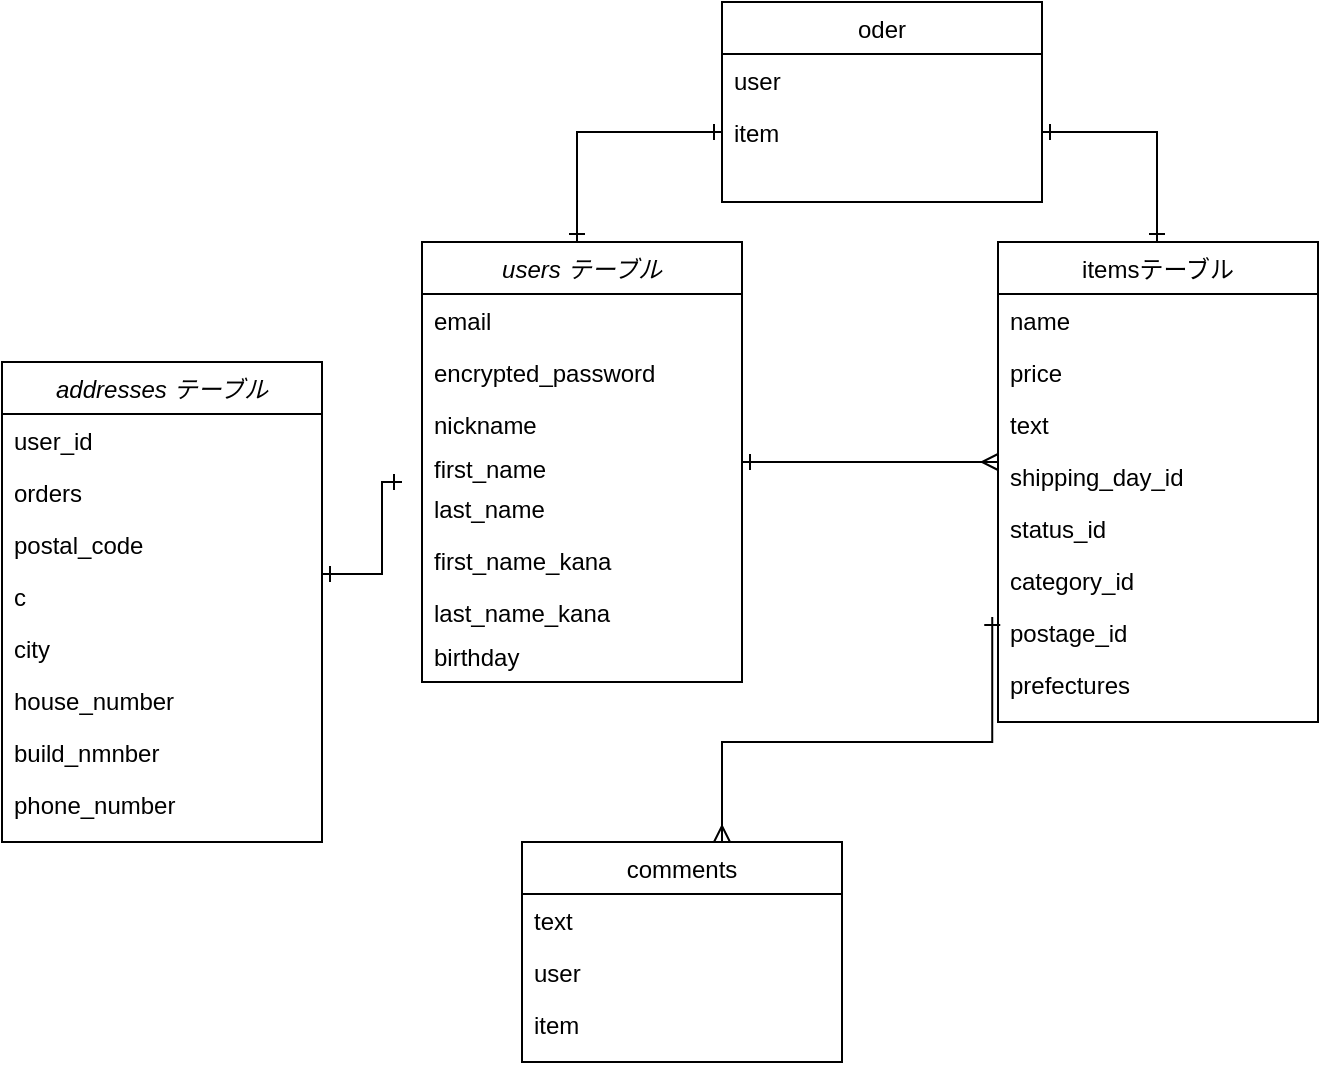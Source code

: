 <mxfile>
    <diagram id="UaRfNkEebDCC0fpTns_X" name="ページ1">
        <mxGraphModel dx="1149" dy="807" grid="1" gridSize="10" guides="1" tooltips="1" connect="1" arrows="1" fold="1" page="1" pageScale="1" pageWidth="827" pageHeight="1169" math="0" shadow="0">
            <root>
                <mxCell id="0"/>
                <mxCell id="1" parent="0"/>
                <mxCell id="105" value="users テーブル" style="swimlane;fontStyle=2;align=center;verticalAlign=top;childLayout=stackLayout;horizontal=1;startSize=26;horizontalStack=0;resizeParent=1;resizeLast=0;collapsible=1;marginBottom=0;rounded=0;shadow=0;strokeWidth=1;" vertex="1" parent="1">
                    <mxGeometry x="220" y="120" width="160" height="220" as="geometry">
                        <mxRectangle x="230" y="140" width="160" height="26" as="alternateBounds"/>
                    </mxGeometry>
                </mxCell>
                <mxCell id="106" value="email" style="text;align=left;verticalAlign=top;spacingLeft=4;spacingRight=4;overflow=hidden;rotatable=0;points=[[0,0.5],[1,0.5]];portConstraint=eastwest;" vertex="1" parent="105">
                    <mxGeometry y="26" width="160" height="26" as="geometry"/>
                </mxCell>
                <mxCell id="107" value="encrypted_password" style="text;align=left;verticalAlign=top;spacingLeft=4;spacingRight=4;overflow=hidden;rotatable=0;points=[[0,0.5],[1,0.5]];portConstraint=eastwest;rounded=0;shadow=0;html=0;" vertex="1" parent="105">
                    <mxGeometry y="52" width="160" height="26" as="geometry"/>
                </mxCell>
                <mxCell id="108" value="nickname" style="text;align=left;verticalAlign=top;spacingLeft=4;spacingRight=4;overflow=hidden;rotatable=0;points=[[0,0.5],[1,0.5]];portConstraint=eastwest;rounded=0;shadow=0;html=0;" vertex="1" parent="105">
                    <mxGeometry y="78" width="160" height="26" as="geometry"/>
                </mxCell>
                <mxCell id="109" value="comments" style="swimlane;fontStyle=0;align=center;verticalAlign=top;childLayout=stackLayout;horizontal=1;startSize=26;horizontalStack=0;resizeParent=1;resizeLast=0;collapsible=1;marginBottom=0;rounded=0;shadow=0;strokeWidth=1;" vertex="1" parent="1">
                    <mxGeometry x="270" y="420" width="160" height="110" as="geometry">
                        <mxRectangle x="340" y="380" width="170" height="26" as="alternateBounds"/>
                    </mxGeometry>
                </mxCell>
                <mxCell id="110" value="text" style="text;align=left;verticalAlign=top;spacingLeft=4;spacingRight=4;overflow=hidden;rotatable=0;points=[[0,0.5],[1,0.5]];portConstraint=eastwest;" vertex="1" parent="109">
                    <mxGeometry y="26" width="160" height="26" as="geometry"/>
                </mxCell>
                <mxCell id="111" value="user" style="text;align=left;verticalAlign=top;spacingLeft=4;spacingRight=4;overflow=hidden;rotatable=0;points=[[0,0.5],[1,0.5]];portConstraint=eastwest;" vertex="1" parent="109">
                    <mxGeometry y="52" width="160" height="26" as="geometry"/>
                </mxCell>
                <mxCell id="112" value="item" style="text;align=left;verticalAlign=top;spacingLeft=4;spacingRight=4;overflow=hidden;rotatable=0;points=[[0,0.5],[1,0.5]];portConstraint=eastwest;" vertex="1" parent="109">
                    <mxGeometry y="78" width="160" height="26" as="geometry"/>
                </mxCell>
                <mxCell id="113" value="itemsテーブル" style="swimlane;fontStyle=0;align=center;verticalAlign=top;childLayout=stackLayout;horizontal=1;startSize=26;horizontalStack=0;resizeParent=1;resizeLast=0;collapsible=1;marginBottom=0;rounded=0;shadow=0;strokeWidth=1;" vertex="1" parent="1">
                    <mxGeometry x="508" y="120" width="160" height="240" as="geometry">
                        <mxRectangle x="550" y="140" width="160" height="26" as="alternateBounds"/>
                    </mxGeometry>
                </mxCell>
                <mxCell id="114" value="name" style="text;align=left;verticalAlign=top;spacingLeft=4;spacingRight=4;overflow=hidden;rotatable=0;points=[[0,0.5],[1,0.5]];portConstraint=eastwest;" vertex="1" parent="113">
                    <mxGeometry y="26" width="160" height="26" as="geometry"/>
                </mxCell>
                <mxCell id="116" value="price" style="text;align=left;verticalAlign=top;spacingLeft=4;spacingRight=4;overflow=hidden;rotatable=0;points=[[0,0.5],[1,0.5]];portConstraint=eastwest;rounded=0;shadow=0;html=0;" vertex="1" parent="113">
                    <mxGeometry y="52" width="160" height="26" as="geometry"/>
                </mxCell>
                <mxCell id="117" value="text" style="text;align=left;verticalAlign=top;spacingLeft=4;spacingRight=4;overflow=hidden;rotatable=0;points=[[0,0.5],[1,0.5]];portConstraint=eastwest;rounded=0;shadow=0;html=0;" vertex="1" parent="113">
                    <mxGeometry y="78" width="160" height="26" as="geometry"/>
                </mxCell>
                <mxCell id="118" value="shipping_day_id" style="text;align=left;verticalAlign=top;spacingLeft=4;spacingRight=4;overflow=hidden;rotatable=0;points=[[0,0.5],[1,0.5]];portConstraint=eastwest;rounded=0;shadow=0;html=0;" vertex="1" parent="113">
                    <mxGeometry y="104" width="160" height="26" as="geometry"/>
                </mxCell>
                <mxCell id="119" value="status_id" style="text;align=left;verticalAlign=top;spacingLeft=4;spacingRight=4;overflow=hidden;rotatable=0;points=[[0,0.5],[1,0.5]];portConstraint=eastwest;rounded=0;shadow=0;html=0;" vertex="1" parent="113">
                    <mxGeometry y="130" width="160" height="26" as="geometry"/>
                </mxCell>
                <mxCell id="120" value="category_id" style="text;align=left;verticalAlign=top;spacingLeft=4;spacingRight=4;overflow=hidden;rotatable=0;points=[[0,0.5],[1,0.5]];portConstraint=eastwest;" vertex="1" parent="113">
                    <mxGeometry y="156" width="160" height="26" as="geometry"/>
                </mxCell>
                <mxCell id="122" value="postage_id" style="text;align=left;verticalAlign=top;spacingLeft=4;spacingRight=4;overflow=hidden;rotatable=0;points=[[0,0.5],[1,0.5]];portConstraint=eastwest;rounded=0;shadow=0;html=0;" vertex="1" parent="113">
                    <mxGeometry y="182" width="160" height="26" as="geometry"/>
                </mxCell>
                <mxCell id="142" value="prefectures" style="text;align=left;verticalAlign=top;spacingLeft=4;spacingRight=4;overflow=hidden;rotatable=0;points=[[0,0.5],[1,0.5]];portConstraint=eastwest;rounded=0;shadow=0;html=0;" vertex="1" parent="113">
                    <mxGeometry y="208" width="160" height="26" as="geometry"/>
                </mxCell>
                <mxCell id="124" value="" style="endArrow=ERmany;shadow=0;strokeWidth=1;rounded=0;endFill=0;edgeStyle=elbowEdgeStyle;elbow=vertical;startArrow=ERone;startFill=0;" edge="1" parent="1" source="105" target="113">
                    <mxGeometry x="0.5" y="41" relative="1" as="geometry">
                        <mxPoint x="380" y="192" as="sourcePoint"/>
                        <mxPoint x="540" y="192" as="targetPoint"/>
                        <mxPoint x="-40" y="32" as="offset"/>
                    </mxGeometry>
                </mxCell>
                <mxCell id="125" value="addresses テーブル" style="swimlane;fontStyle=2;align=center;verticalAlign=top;childLayout=stackLayout;horizontal=1;startSize=26;horizontalStack=0;resizeParent=1;resizeLast=0;collapsible=1;marginBottom=0;rounded=0;shadow=0;strokeWidth=1;" vertex="1" parent="1">
                    <mxGeometry x="10" y="180" width="160" height="240" as="geometry">
                        <mxRectangle x="230" y="140" width="160" height="26" as="alternateBounds"/>
                    </mxGeometry>
                </mxCell>
                <mxCell id="127" value="user_id" style="text;align=left;verticalAlign=top;spacingLeft=4;spacingRight=4;overflow=hidden;rotatable=0;points=[[0,0.5],[1,0.5]];portConstraint=eastwest;rounded=0;shadow=0;html=0;" vertex="1" parent="125">
                    <mxGeometry y="26" width="160" height="26" as="geometry"/>
                </mxCell>
                <mxCell id="143" value="orders" style="text;align=left;verticalAlign=top;spacingLeft=4;spacingRight=4;overflow=hidden;rotatable=0;points=[[0,0.5],[1,0.5]];portConstraint=eastwest;rounded=0;shadow=0;html=0;" vertex="1" parent="125">
                    <mxGeometry y="52" width="160" height="26" as="geometry"/>
                </mxCell>
                <mxCell id="128" value="postal_code" style="text;align=left;verticalAlign=top;spacingLeft=4;spacingRight=4;overflow=hidden;rotatable=0;points=[[0,0.5],[1,0.5]];portConstraint=eastwest;rounded=0;shadow=0;html=0;" vertex="1" parent="125">
                    <mxGeometry y="78" width="160" height="26" as="geometry"/>
                </mxCell>
                <mxCell id="144" value="c" style="text;align=left;verticalAlign=top;spacingLeft=4;spacingRight=4;overflow=hidden;rotatable=0;points=[[0,0.5],[1,0.5]];portConstraint=eastwest;rounded=0;shadow=0;html=0;" vertex="1" parent="125">
                    <mxGeometry y="104" width="160" height="26" as="geometry"/>
                </mxCell>
                <mxCell id="135" value="city" style="text;align=left;verticalAlign=top;spacingLeft=4;spacingRight=4;overflow=hidden;rotatable=0;points=[[0,0.5],[1,0.5]];portConstraint=eastwest;rounded=0;shadow=0;html=0;" vertex="1" parent="125">
                    <mxGeometry y="130" width="160" height="26" as="geometry"/>
                </mxCell>
                <mxCell id="145" value="house_number" style="text;align=left;verticalAlign=top;spacingLeft=4;spacingRight=4;overflow=hidden;rotatable=0;points=[[0,0.5],[1,0.5]];portConstraint=eastwest;rounded=0;shadow=0;html=0;" vertex="1" parent="125">
                    <mxGeometry y="156" width="160" height="26" as="geometry"/>
                </mxCell>
                <mxCell id="146" value="build_nmnber" style="text;align=left;verticalAlign=top;spacingLeft=4;spacingRight=4;overflow=hidden;rotatable=0;points=[[0,0.5],[1,0.5]];portConstraint=eastwest;rounded=0;shadow=0;html=0;" vertex="1" parent="125">
                    <mxGeometry y="182" width="160" height="26" as="geometry"/>
                </mxCell>
                <mxCell id="134" value="phone_number" style="text;align=left;verticalAlign=top;spacingLeft=4;spacingRight=4;overflow=hidden;rotatable=0;points=[[0,0.5],[1,0.5]];portConstraint=eastwest;rounded=0;shadow=0;html=0;" vertex="1" parent="125">
                    <mxGeometry y="208" width="160" height="26" as="geometry"/>
                </mxCell>
                <mxCell id="129" value="first_name" style="text;align=left;verticalAlign=top;spacingLeft=4;spacingRight=4;overflow=hidden;rotatable=0;points=[[0,0.5],[1,0.5]];portConstraint=eastwest;rounded=0;shadow=0;html=0;" vertex="1" parent="1">
                    <mxGeometry x="220" y="220" width="160" height="26" as="geometry"/>
                </mxCell>
                <mxCell id="130" value="last_name" style="text;align=left;verticalAlign=top;spacingLeft=4;spacingRight=4;overflow=hidden;rotatable=0;points=[[0,0.5],[1,0.5]];portConstraint=eastwest;" vertex="1" parent="1">
                    <mxGeometry x="220" y="240" width="160" height="26" as="geometry"/>
                </mxCell>
                <mxCell id="131" value="first_name_kana" style="text;align=left;verticalAlign=top;spacingLeft=4;spacingRight=4;overflow=hidden;rotatable=0;points=[[0,0.5],[1,0.5]];portConstraint=eastwest;rounded=0;shadow=0;html=0;" vertex="1" parent="1">
                    <mxGeometry x="220" y="266" width="160" height="26" as="geometry"/>
                </mxCell>
                <mxCell id="132" value="last_name_kana" style="text;align=left;verticalAlign=top;spacingLeft=4;spacingRight=4;overflow=hidden;rotatable=0;points=[[0,0.5],[1,0.5]];portConstraint=eastwest;rounded=0;shadow=0;html=0;" vertex="1" parent="1">
                    <mxGeometry x="220" y="292" width="160" height="26" as="geometry"/>
                </mxCell>
                <mxCell id="133" value="birthday" style="text;align=left;verticalAlign=top;spacingLeft=4;spacingRight=4;overflow=hidden;rotatable=0;points=[[0,0.5],[1,0.5]];portConstraint=eastwest;rounded=0;shadow=0;html=0;" vertex="1" parent="1">
                    <mxGeometry x="220" y="314" width="160" height="26" as="geometry"/>
                </mxCell>
                <mxCell id="136" value="oder" style="swimlane;fontStyle=0;align=center;verticalAlign=top;childLayout=stackLayout;horizontal=1;startSize=26;horizontalStack=0;resizeParent=1;resizeLast=0;collapsible=1;marginBottom=0;rounded=0;shadow=0;strokeWidth=1;" vertex="1" parent="1">
                    <mxGeometry x="370" width="160" height="100" as="geometry">
                        <mxRectangle x="340" y="380" width="170" height="26" as="alternateBounds"/>
                    </mxGeometry>
                </mxCell>
                <mxCell id="137" value="user" style="text;align=left;verticalAlign=top;spacingLeft=4;spacingRight=4;overflow=hidden;rotatable=0;points=[[0,0.5],[1,0.5]];portConstraint=eastwest;" vertex="1" parent="136">
                    <mxGeometry y="26" width="160" height="26" as="geometry"/>
                </mxCell>
                <mxCell id="138" value="item" style="text;align=left;verticalAlign=top;spacingLeft=4;spacingRight=4;overflow=hidden;rotatable=0;points=[[0,0.5],[1,0.5]];portConstraint=eastwest;" vertex="1" parent="136">
                    <mxGeometry y="52" width="160" height="26" as="geometry"/>
                </mxCell>
                <mxCell id="139" value="" style="endArrow=ERone;shadow=0;strokeWidth=1;rounded=0;endFill=0;edgeStyle=elbowEdgeStyle;elbow=vertical;startArrow=ERone;startFill=0;exitX=1;exitY=0.5;exitDx=0;exitDy=0;" edge="1" parent="1" source="138">
                    <mxGeometry x="0.5" y="41" relative="1" as="geometry">
                        <mxPoint x="588" y="70" as="sourcePoint"/>
                        <mxPoint x="587.5" y="120" as="targetPoint"/>
                        <mxPoint x="-40" y="32" as="offset"/>
                        <Array as="points">
                            <mxPoint x="650" y="65"/>
                            <mxPoint x="547.5" y="75"/>
                        </Array>
                    </mxGeometry>
                </mxCell>
                <mxCell id="140" value="" style="endArrow=ERmany;shadow=0;strokeWidth=1;rounded=0;endFill=0;edgeStyle=elbowEdgeStyle;elbow=vertical;startArrow=ERone;startFill=0;exitX=-0.018;exitY=0.212;exitDx=0;exitDy=0;exitPerimeter=0;" edge="1" parent="1" source="122">
                    <mxGeometry x="0.5" y="41" relative="1" as="geometry">
                        <mxPoint x="500" y="360" as="sourcePoint"/>
                        <mxPoint x="370" y="420.0" as="targetPoint"/>
                        <mxPoint x="-40" y="32" as="offset"/>
                        <Array as="points">
                            <mxPoint x="410" y="370"/>
                            <mxPoint x="330" y="375"/>
                        </Array>
                    </mxGeometry>
                </mxCell>
                <mxCell id="148" value="" style="endArrow=ERone;shadow=0;strokeWidth=1;rounded=0;endFill=0;edgeStyle=elbowEdgeStyle;elbow=horizontal;startArrow=ERone;startFill=0;entryX=1;entryY=0.077;entryDx=0;entryDy=0;entryPerimeter=0;" edge="1" parent="1" target="144">
                    <mxGeometry x="0.5" y="41" relative="1" as="geometry">
                        <mxPoint x="210" y="240" as="sourcePoint"/>
                        <mxPoint x="190" y="296" as="targetPoint"/>
                        <mxPoint x="-40" y="32" as="offset"/>
                        <Array as="points">
                            <mxPoint x="200" y="270"/>
                            <mxPoint x="150" y="251"/>
                        </Array>
                    </mxGeometry>
                </mxCell>
                <mxCell id="149" value="" style="endArrow=ERone;shadow=0;strokeWidth=1;rounded=0;endFill=0;edgeStyle=elbowEdgeStyle;elbow=vertical;startArrow=ERone;startFill=0;" edge="1" parent="1">
                    <mxGeometry x="0.5" y="41" relative="1" as="geometry">
                        <mxPoint x="370" y="65" as="sourcePoint"/>
                        <mxPoint x="297.5" y="120" as="targetPoint"/>
                        <mxPoint x="-40" y="32" as="offset"/>
                        <Array as="points">
                            <mxPoint x="360" y="65"/>
                            <mxPoint x="257.5" y="75"/>
                        </Array>
                    </mxGeometry>
                </mxCell>
            </root>
        </mxGraphModel>
    </diagram>
</mxfile>